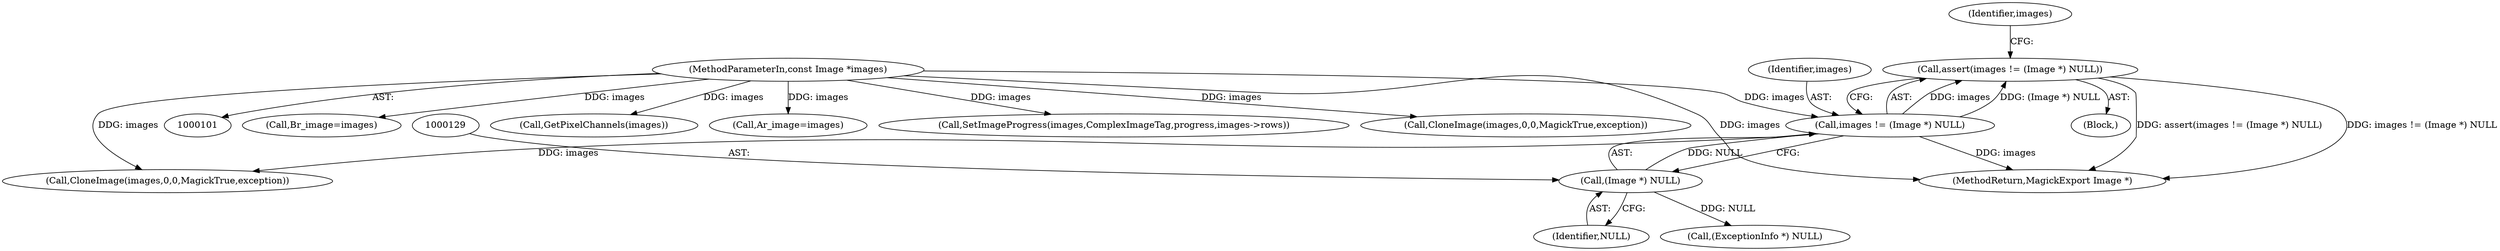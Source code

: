 digraph "0_ImageMagick6_61135001a625364e29bdce83832f043eebde7b5a@API" {
"1000125" [label="(Call,assert(images != (Image *) NULL))"];
"1000126" [label="(Call,images != (Image *) NULL)"];
"1000102" [label="(MethodParameterIn,const Image *images)"];
"1000128" [label="(Call,(Image *) NULL)"];
"1000102" [label="(MethodParameterIn,const Image *images)"];
"1000130" [label="(Identifier,NULL)"];
"1000190" [label="(Call,CloneImage(images,0,0,MagickTrue,exception))"];
"1000286" [label="(Call,Br_image=images)"];
"1000916" [label="(MethodReturn,MagickExport Image *)"];
"1000125" [label="(Call,assert(images != (Image *) NULL))"];
"1000545" [label="(Call,GetPixelChannels(images))"];
"1000155" [label="(Call,(ExceptionInfo *) NULL)"];
"1000128" [label="(Call,(Image *) NULL)"];
"1000278" [label="(Call,Ar_image=images)"];
"1000127" [label="(Identifier,images)"];
"1000105" [label="(Block,)"];
"1000868" [label="(Call,SetImageProgress(images,ComplexImageTag,progress,images->rows))"];
"1000234" [label="(Call,CloneImage(images,0,0,MagickTrue,exception))"];
"1000134" [label="(Identifier,images)"];
"1000126" [label="(Call,images != (Image *) NULL)"];
"1000125" -> "1000105"  [label="AST: "];
"1000125" -> "1000126"  [label="CFG: "];
"1000126" -> "1000125"  [label="AST: "];
"1000134" -> "1000125"  [label="CFG: "];
"1000125" -> "1000916"  [label="DDG: images != (Image *) NULL"];
"1000125" -> "1000916"  [label="DDG: assert(images != (Image *) NULL)"];
"1000126" -> "1000125"  [label="DDG: images"];
"1000126" -> "1000125"  [label="DDG: (Image *) NULL"];
"1000126" -> "1000128"  [label="CFG: "];
"1000127" -> "1000126"  [label="AST: "];
"1000128" -> "1000126"  [label="AST: "];
"1000126" -> "1000916"  [label="DDG: images"];
"1000102" -> "1000126"  [label="DDG: images"];
"1000128" -> "1000126"  [label="DDG: NULL"];
"1000126" -> "1000190"  [label="DDG: images"];
"1000102" -> "1000101"  [label="AST: "];
"1000102" -> "1000916"  [label="DDG: images"];
"1000102" -> "1000190"  [label="DDG: images"];
"1000102" -> "1000234"  [label="DDG: images"];
"1000102" -> "1000278"  [label="DDG: images"];
"1000102" -> "1000286"  [label="DDG: images"];
"1000102" -> "1000545"  [label="DDG: images"];
"1000102" -> "1000868"  [label="DDG: images"];
"1000128" -> "1000130"  [label="CFG: "];
"1000129" -> "1000128"  [label="AST: "];
"1000130" -> "1000128"  [label="AST: "];
"1000128" -> "1000155"  [label="DDG: NULL"];
}
